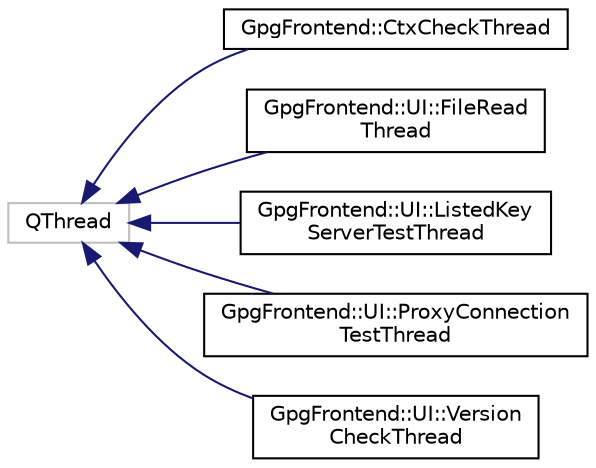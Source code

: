 digraph "Graphical Class Hierarchy"
{
 // INTERACTIVE_SVG=YES
 // LATEX_PDF_SIZE
  edge [fontname="Helvetica",fontsize="10",labelfontname="Helvetica",labelfontsize="10"];
  node [fontname="Helvetica",fontsize="10",shape=record];
  rankdir="LR";
  Node0 [label="QThread",height=0.2,width=0.4,color="grey75", fillcolor="white", style="filled",tooltip=" "];
  Node0 -> Node1 [dir="back",color="midnightblue",fontsize="10",style="solid",fontname="Helvetica"];
  Node1 [label="GpgFrontend::CtxCheckThread",height=0.2,width=0.4,color="black", fillcolor="white", style="filled",URL="$classGpgFrontend_1_1CtxCheckThread.html",tooltip=" "];
  Node0 -> Node2 [dir="back",color="midnightblue",fontsize="10",style="solid",fontname="Helvetica"];
  Node2 [label="GpgFrontend::UI::FileRead\lThread",height=0.2,width=0.4,color="black", fillcolor="white", style="filled",URL="$classGpgFrontend_1_1UI_1_1FileReadThread.html",tooltip=" "];
  Node0 -> Node3 [dir="back",color="midnightblue",fontsize="10",style="solid",fontname="Helvetica"];
  Node3 [label="GpgFrontend::UI::ListedKey\lServerTestThread",height=0.2,width=0.4,color="black", fillcolor="white", style="filled",URL="$classGpgFrontend_1_1UI_1_1ListedKeyServerTestThread.html",tooltip=" "];
  Node0 -> Node4 [dir="back",color="midnightblue",fontsize="10",style="solid",fontname="Helvetica"];
  Node4 [label="GpgFrontend::UI::ProxyConnection\lTestThread",height=0.2,width=0.4,color="black", fillcolor="white", style="filled",URL="$classGpgFrontend_1_1UI_1_1ProxyConnectionTestThread.html",tooltip=" "];
  Node0 -> Node5 [dir="back",color="midnightblue",fontsize="10",style="solid",fontname="Helvetica"];
  Node5 [label="GpgFrontend::UI::Version\lCheckThread",height=0.2,width=0.4,color="black", fillcolor="white", style="filled",URL="$classGpgFrontend_1_1UI_1_1VersionCheckThread.html",tooltip=" "];
}
